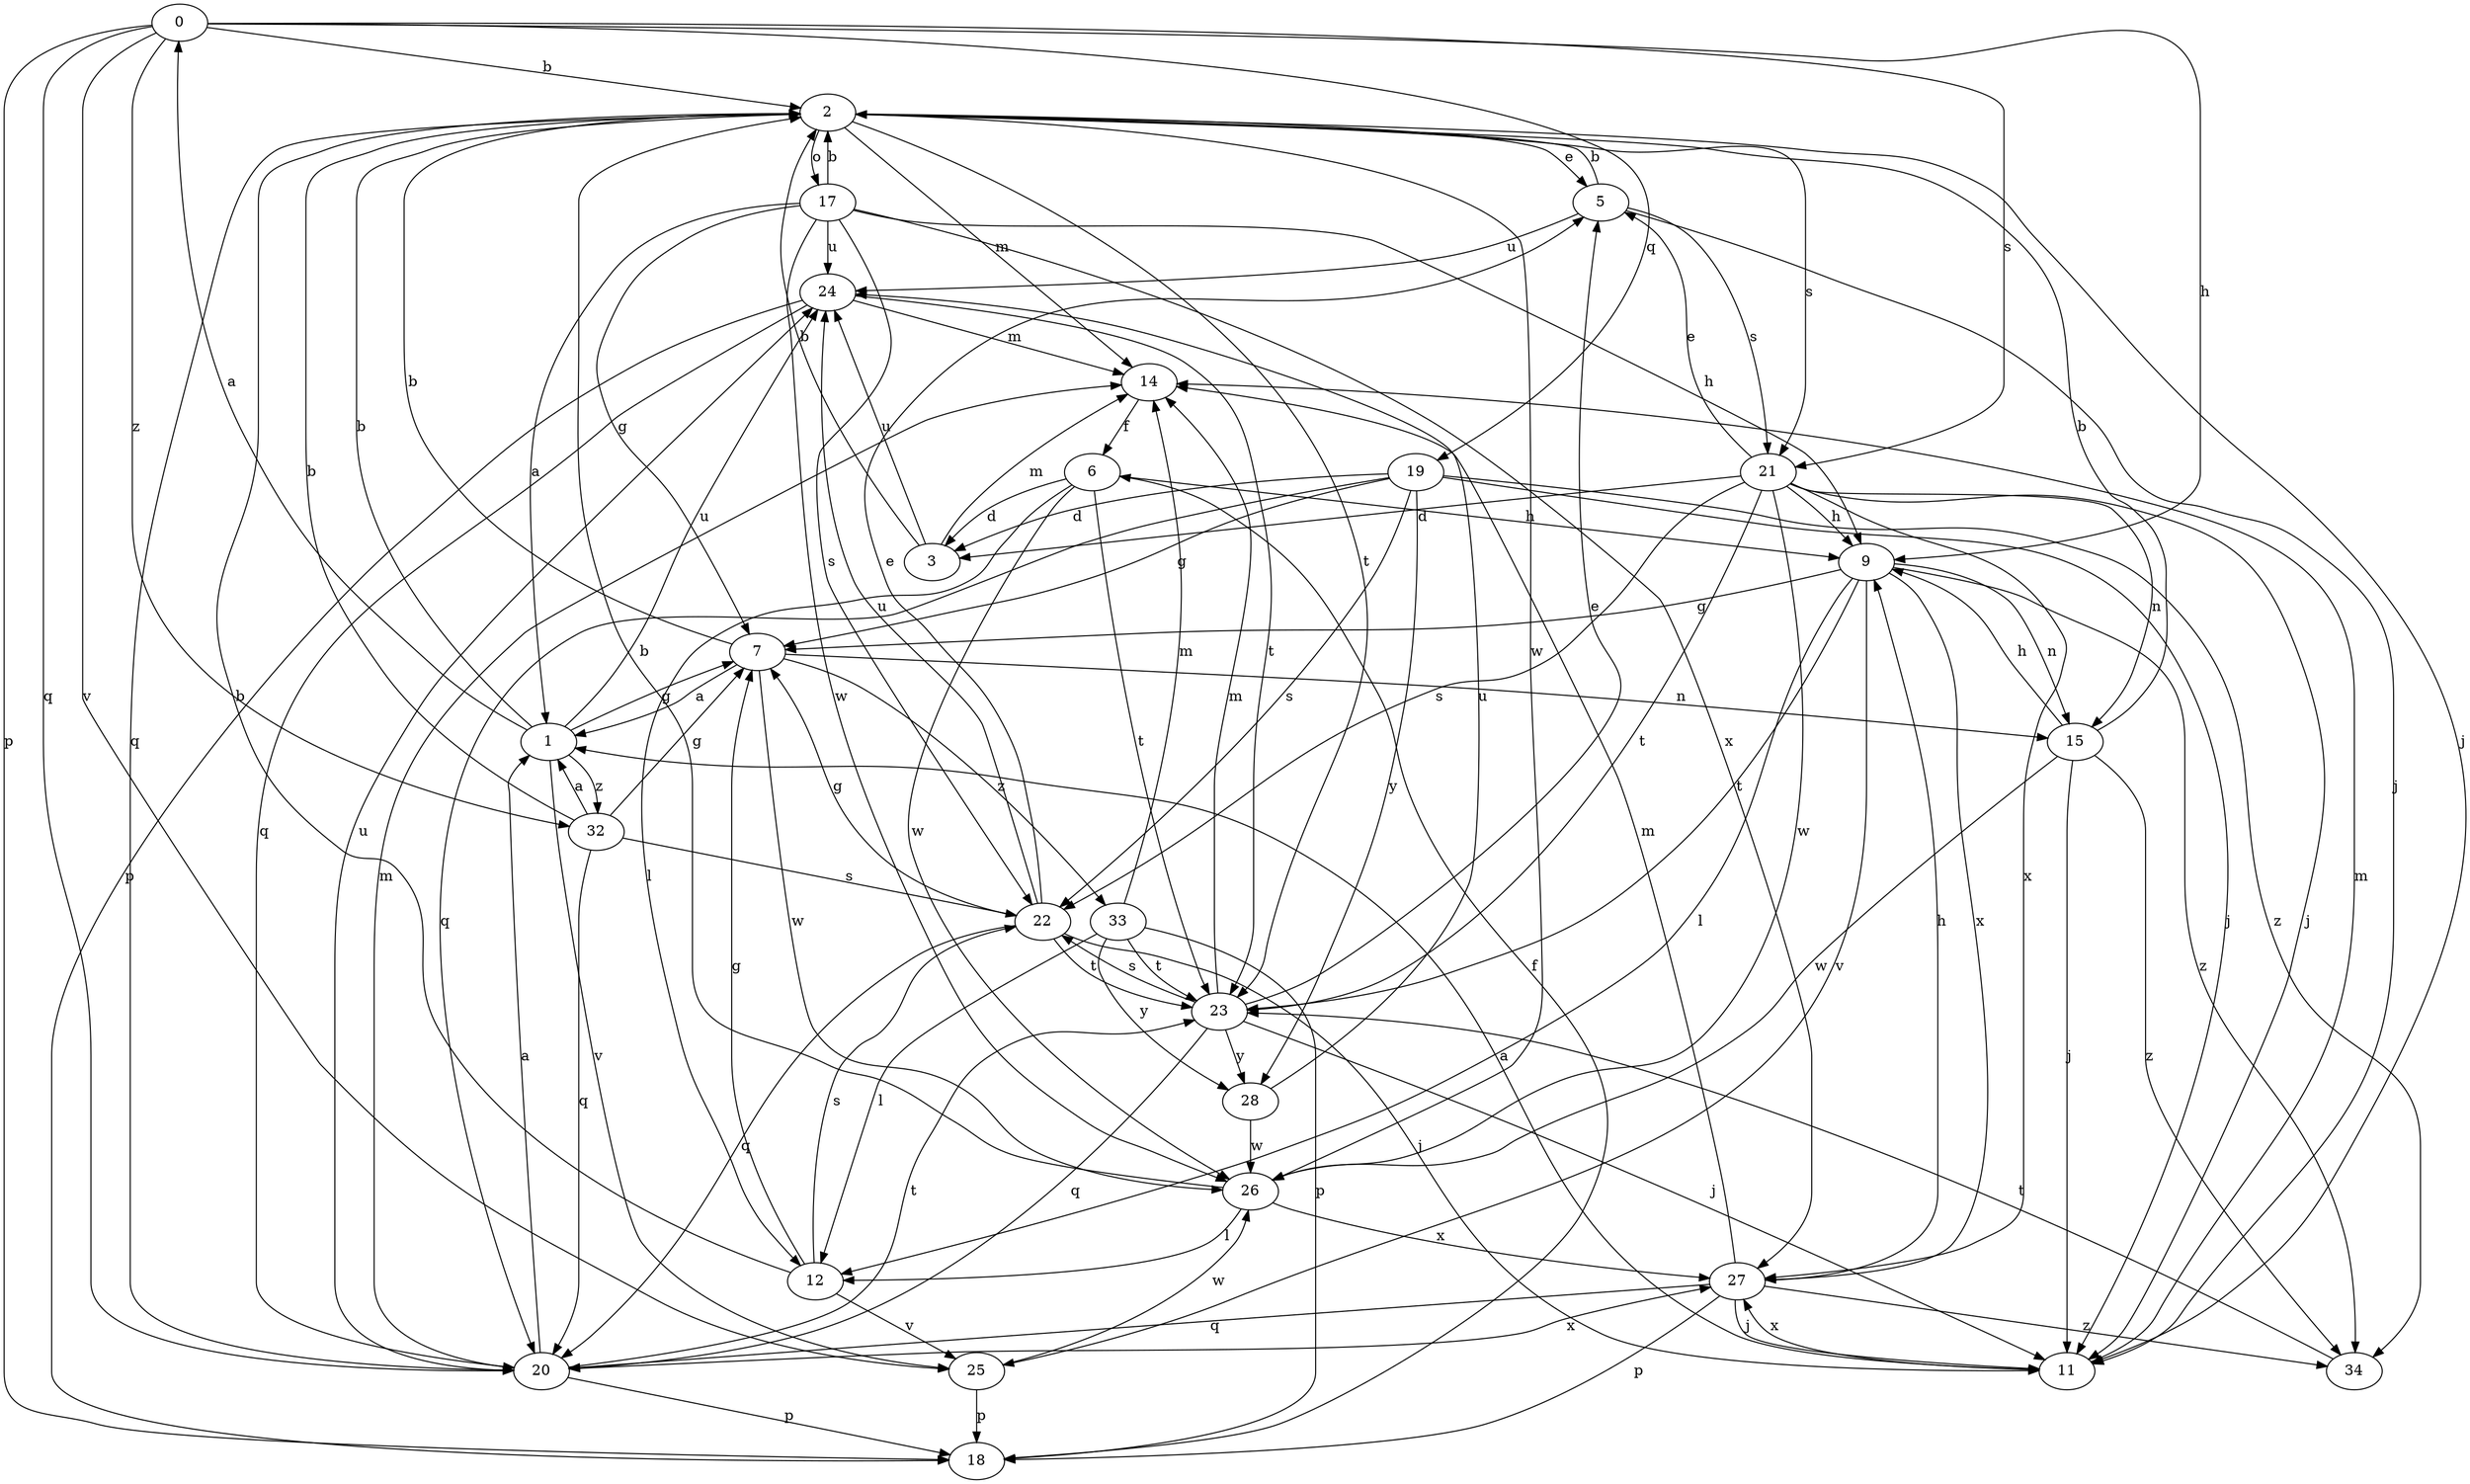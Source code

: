 strict digraph  {
0;
1;
2;
3;
5;
6;
7;
9;
11;
12;
14;
15;
17;
18;
19;
20;
21;
22;
23;
24;
25;
26;
27;
28;
32;
33;
34;
0 -> 2  [label=b];
0 -> 9  [label=h];
0 -> 18  [label=p];
0 -> 19  [label=q];
0 -> 20  [label=q];
0 -> 21  [label=s];
0 -> 25  [label=v];
0 -> 32  [label=z];
1 -> 0  [label=a];
1 -> 2  [label=b];
1 -> 7  [label=g];
1 -> 24  [label=u];
1 -> 25  [label=v];
1 -> 32  [label=z];
2 -> 5  [label=e];
2 -> 11  [label=j];
2 -> 14  [label=m];
2 -> 17  [label=o];
2 -> 20  [label=q];
2 -> 21  [label=s];
2 -> 23  [label=t];
2 -> 26  [label=w];
3 -> 2  [label=b];
3 -> 14  [label=m];
3 -> 24  [label=u];
5 -> 2  [label=b];
5 -> 11  [label=j];
5 -> 21  [label=s];
5 -> 24  [label=u];
6 -> 3  [label=d];
6 -> 9  [label=h];
6 -> 12  [label=l];
6 -> 23  [label=t];
6 -> 26  [label=w];
7 -> 1  [label=a];
7 -> 2  [label=b];
7 -> 15  [label=n];
7 -> 26  [label=w];
7 -> 33  [label=z];
9 -> 7  [label=g];
9 -> 12  [label=l];
9 -> 15  [label=n];
9 -> 23  [label=t];
9 -> 25  [label=v];
9 -> 27  [label=x];
9 -> 34  [label=z];
11 -> 1  [label=a];
11 -> 14  [label=m];
11 -> 27  [label=x];
12 -> 2  [label=b];
12 -> 7  [label=g];
12 -> 22  [label=s];
12 -> 25  [label=v];
14 -> 6  [label=f];
15 -> 2  [label=b];
15 -> 9  [label=h];
15 -> 11  [label=j];
15 -> 26  [label=w];
15 -> 34  [label=z];
17 -> 1  [label=a];
17 -> 2  [label=b];
17 -> 7  [label=g];
17 -> 9  [label=h];
17 -> 22  [label=s];
17 -> 24  [label=u];
17 -> 26  [label=w];
17 -> 27  [label=x];
18 -> 6  [label=f];
19 -> 3  [label=d];
19 -> 7  [label=g];
19 -> 11  [label=j];
19 -> 20  [label=q];
19 -> 22  [label=s];
19 -> 28  [label=y];
19 -> 34  [label=z];
20 -> 1  [label=a];
20 -> 14  [label=m];
20 -> 18  [label=p];
20 -> 23  [label=t];
20 -> 24  [label=u];
20 -> 27  [label=x];
21 -> 3  [label=d];
21 -> 5  [label=e];
21 -> 9  [label=h];
21 -> 11  [label=j];
21 -> 15  [label=n];
21 -> 22  [label=s];
21 -> 23  [label=t];
21 -> 26  [label=w];
21 -> 27  [label=x];
22 -> 5  [label=e];
22 -> 7  [label=g];
22 -> 11  [label=j];
22 -> 20  [label=q];
22 -> 23  [label=t];
22 -> 24  [label=u];
23 -> 5  [label=e];
23 -> 11  [label=j];
23 -> 14  [label=m];
23 -> 20  [label=q];
23 -> 22  [label=s];
23 -> 28  [label=y];
24 -> 14  [label=m];
24 -> 18  [label=p];
24 -> 20  [label=q];
24 -> 23  [label=t];
25 -> 18  [label=p];
25 -> 26  [label=w];
26 -> 2  [label=b];
26 -> 12  [label=l];
26 -> 27  [label=x];
27 -> 9  [label=h];
27 -> 11  [label=j];
27 -> 14  [label=m];
27 -> 18  [label=p];
27 -> 20  [label=q];
27 -> 34  [label=z];
28 -> 24  [label=u];
28 -> 26  [label=w];
32 -> 1  [label=a];
32 -> 2  [label=b];
32 -> 7  [label=g];
32 -> 20  [label=q];
32 -> 22  [label=s];
33 -> 12  [label=l];
33 -> 14  [label=m];
33 -> 18  [label=p];
33 -> 23  [label=t];
33 -> 28  [label=y];
34 -> 23  [label=t];
}
